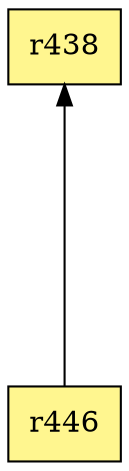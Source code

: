 digraph G {
rankdir=BT;ranksep="2.0";
"r446" [shape=record,fillcolor=khaki1,style=filled,label="{r446}"];
"r438" [shape=record,fillcolor=khaki1,style=filled,label="{r438}"];
"r446" -> "r438"
}
